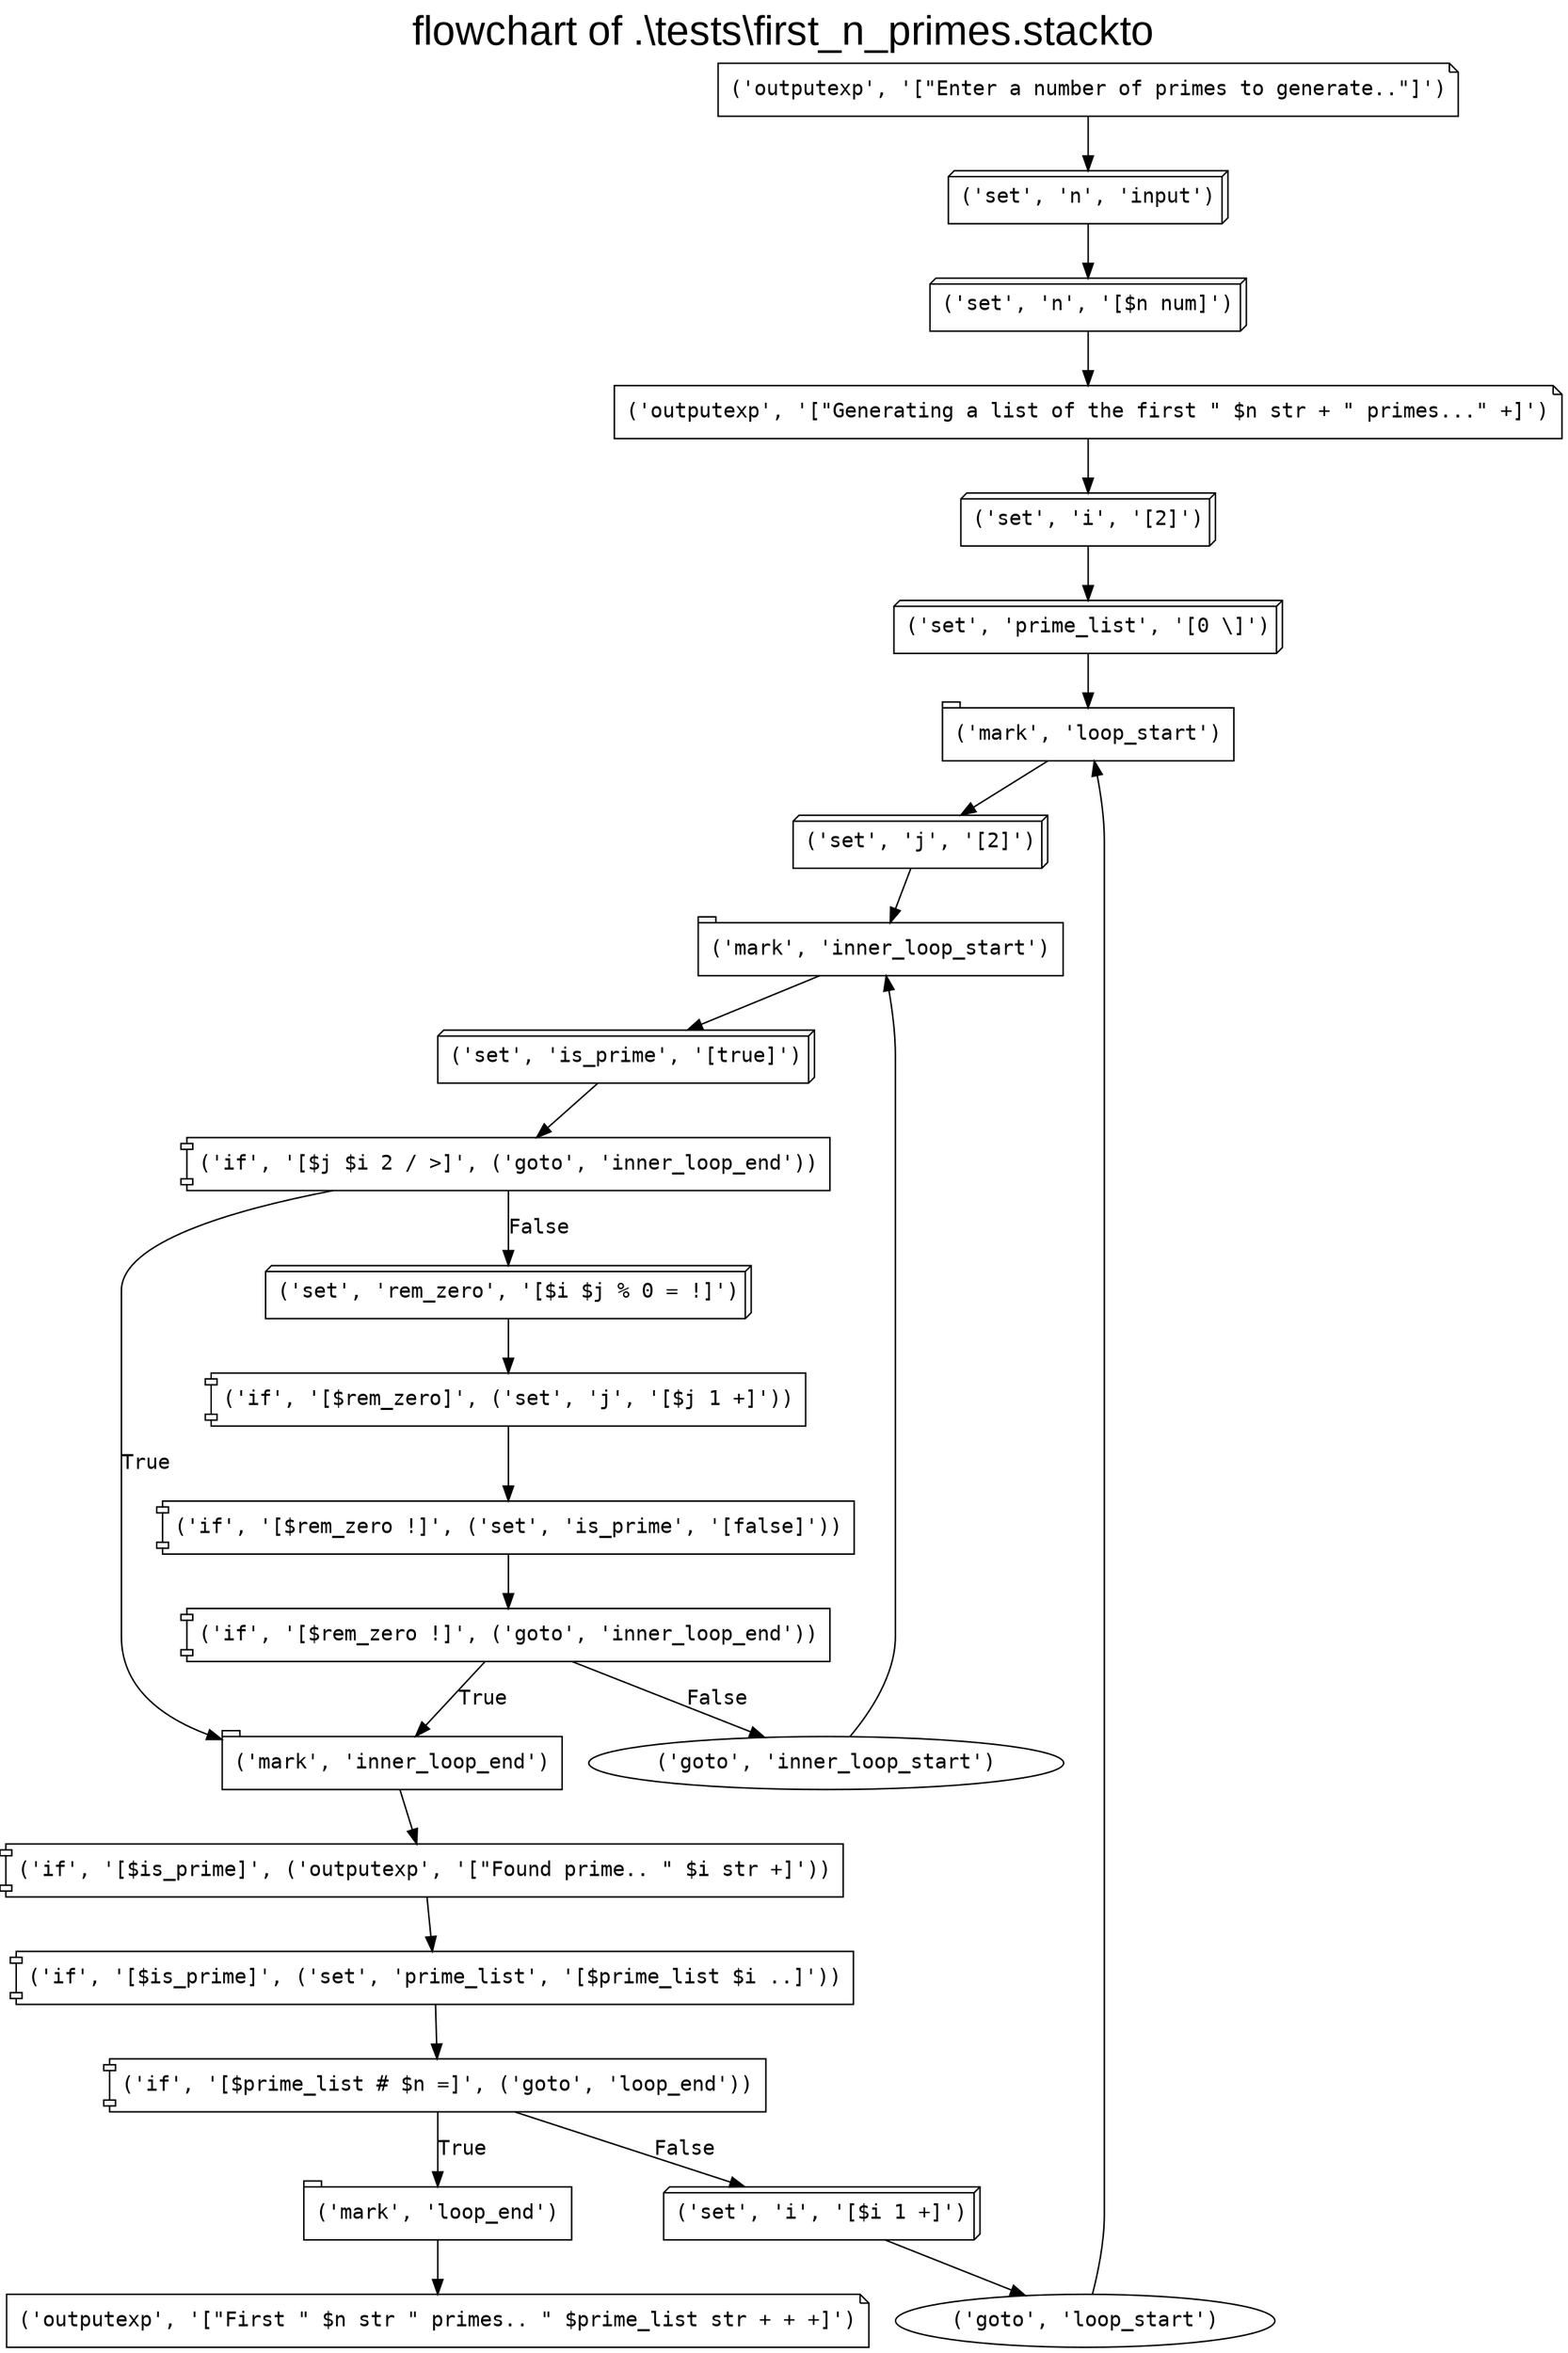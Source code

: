 digraph "flowchart of .\\tests\\first_n_primes.stackto" {
	label="flowchart of .\\tests\\first_n_primes.stackto"
	labelloc=t
	fontsize=28
	fontname=Arial
	node [fontname=Consolas]
	edge [fontname=Consolas]
	node [shape=tab]
	"('mark', 'loop_start')"
	node [shape=oval]
	node [shape=tab]
	"('mark', 'inner_loop_start')"
	node [shape=oval]
	node [shape=tab]
	"('mark', 'inner_loop_end')"
	node [shape=oval]
	node [shape=tab]
	"('mark', 'loop_end')"
	node [shape=oval]
	node [shape=note]
	"('outputexp', '[\"Enter a number of primes to generate..\"]')"
	node [shape=oval]
	node [shape=box3d]
	"('set', 'n', 'input')"
	node [shape=oval]
	node [shape=box3d]
	"('set', 'n', '[$n num]')"
	node [shape=oval]
	node [shape=note]
	"('outputexp', '[\"Generating a list of the first \" $n str + \" primes...\" +]')"
	node [shape=oval]
	node [shape=box3d]
	"('set', 'i', '[2]')"
	node [shape=oval]
	node [shape=box3d]
	"('set', 'prime_list', '[0 \\]')"
	node [shape=oval]
	node [shape=box3d]
	"('set', 'j', '[2]')"
	node [shape=oval]
	node [shape=box3d]
	"('set', 'is_prime', '[true]')"
	node [shape=oval]
	node [shape=component]
	"('if', '[$j $i 2 / >]', ('goto', 'inner_loop_end'))"
	node [shape=oval]
	"('if', '[$j $i 2 / >]', ('goto', 'inner_loop_end'))" -> "('mark', 'inner_loop_end')" [label=True]
	node [shape=box3d]
	"('set', 'rem_zero', '[$i $j % 0 = !]')"
	node [shape=oval]
	node [shape=component]
	"('if', '[$rem_zero]', ('set', 'j', '[$j 1 +]'))"
	node [shape=oval]
	node [shape=component]
	"('if', '[$rem_zero !]', ('set', 'is_prime', '[false]'))"
	node [shape=oval]
	node [shape=component]
	"('if', '[$rem_zero !]', ('goto', 'inner_loop_end'))"
	node [shape=oval]
	"('if', '[$rem_zero !]', ('goto', 'inner_loop_end'))" -> "('mark', 'inner_loop_end')" [label=True]
	node [shape=oval]
	"('goto', 'inner_loop_start')"
	"('goto', 'inner_loop_start')" -> "('mark', 'inner_loop_start')"
	node [shape=oval]
	node [shape=component]
	"('if', '[$is_prime]', ('outputexp', '[\"Found prime.. \" $i str +]'))"
	node [shape=oval]
	node [shape=component]
	"('if', '[$is_prime]', ('set', 'prime_list', '[$prime_list $i ..]'))"
	node [shape=oval]
	node [shape=component]
	"('if', '[$prime_list # $n =]', ('goto', 'loop_end'))"
	node [shape=oval]
	"('if', '[$prime_list # $n =]', ('goto', 'loop_end'))" -> "('mark', 'loop_end')" [label=True]
	node [shape=box3d]
	"('set', 'i', '[$i 1 +]')"
	node [shape=oval]
	node [shape=oval]
	"('goto', 'loop_start')"
	"('goto', 'loop_start')" -> "('mark', 'loop_start')"
	node [shape=oval]
	node [shape=note]
	"('outputexp', '[\"First \" $n str \" primes.. \" $prime_list str + + +]')"
	node [shape=oval]
	"('outputexp', '[\"Enter a number of primes to generate..\"]')" -> "('set', 'n', 'input')"
	"('set', 'n', 'input')" -> "('set', 'n', '[$n num]')"
	"('set', 'n', '[$n num]')" -> "('outputexp', '[\"Generating a list of the first \" $n str + \" primes...\" +]')"
	"('outputexp', '[\"Generating a list of the first \" $n str + \" primes...\" +]')" -> "('set', 'i', '[2]')"
	"('set', 'i', '[2]')" -> "('set', 'prime_list', '[0 \\]')"
	"('set', 'prime_list', '[0 \\]')" -> "('mark', 'loop_start')"
	"('mark', 'loop_start')" -> "('set', 'j', '[2]')"
	"('set', 'j', '[2]')" -> "('mark', 'inner_loop_start')"
	"('mark', 'inner_loop_start')" -> "('set', 'is_prime', '[true]')"
	"('set', 'is_prime', '[true]')" -> "('if', '[$j $i 2 / >]', ('goto', 'inner_loop_end'))"
	"('if', '[$j $i 2 / >]', ('goto', 'inner_loop_end'))" -> "('set', 'rem_zero', '[$i $j % 0 = !]')" [label=False]
	"('set', 'rem_zero', '[$i $j % 0 = !]')" -> "('if', '[$rem_zero]', ('set', 'j', '[$j 1 +]'))"
	"('if', '[$rem_zero]', ('set', 'j', '[$j 1 +]'))" -> "('if', '[$rem_zero !]', ('set', 'is_prime', '[false]'))"
	"('if', '[$rem_zero !]', ('set', 'is_prime', '[false]'))" -> "('if', '[$rem_zero !]', ('goto', 'inner_loop_end'))"
	"('if', '[$rem_zero !]', ('goto', 'inner_loop_end'))" -> "('goto', 'inner_loop_start')" [label=False]
	"('mark', 'inner_loop_end')" -> "('if', '[$is_prime]', ('outputexp', '[\"Found prime.. \" $i str +]'))"
	"('if', '[$is_prime]', ('outputexp', '[\"Found prime.. \" $i str +]'))" -> "('if', '[$is_prime]', ('set', 'prime_list', '[$prime_list $i ..]'))"
	"('if', '[$is_prime]', ('set', 'prime_list', '[$prime_list $i ..]'))" -> "('if', '[$prime_list # $n =]', ('goto', 'loop_end'))"
	"('if', '[$prime_list # $n =]', ('goto', 'loop_end'))" -> "('set', 'i', '[$i 1 +]')" [label=False]
	"('set', 'i', '[$i 1 +]')" -> "('goto', 'loop_start')"
	"('mark', 'loop_end')" -> "('outputexp', '[\"First \" $n str \" primes.. \" $prime_list str + + +]')"
}
